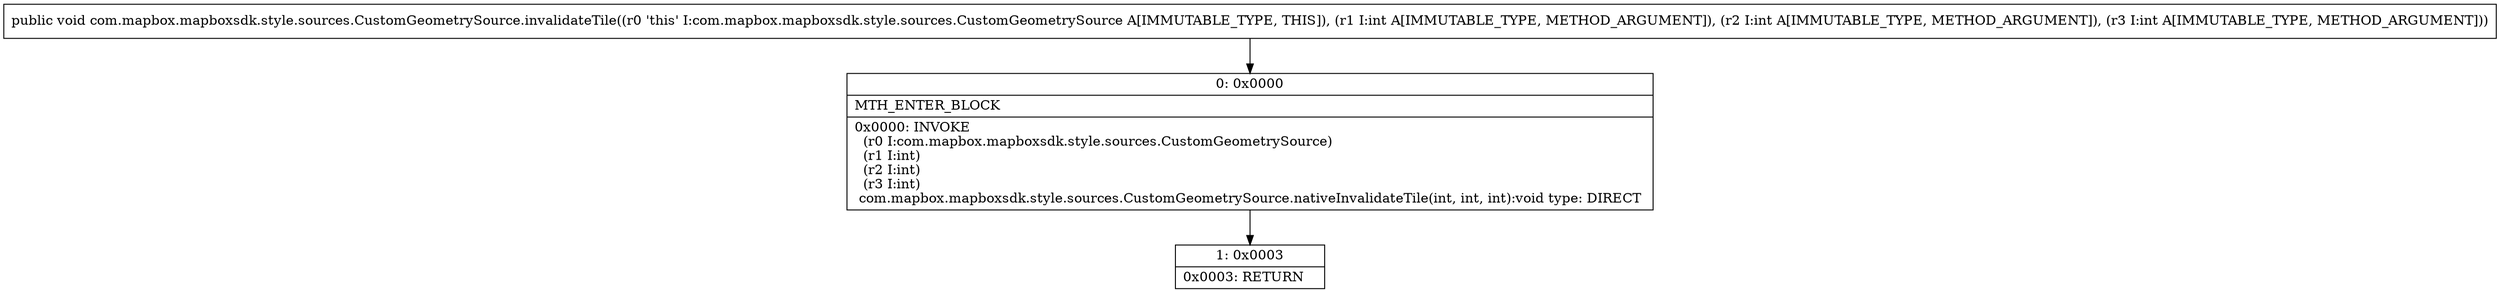 digraph "CFG forcom.mapbox.mapboxsdk.style.sources.CustomGeometrySource.invalidateTile(III)V" {
Node_0 [shape=record,label="{0\:\ 0x0000|MTH_ENTER_BLOCK\l|0x0000: INVOKE  \l  (r0 I:com.mapbox.mapboxsdk.style.sources.CustomGeometrySource)\l  (r1 I:int)\l  (r2 I:int)\l  (r3 I:int)\l com.mapbox.mapboxsdk.style.sources.CustomGeometrySource.nativeInvalidateTile(int, int, int):void type: DIRECT \l}"];
Node_1 [shape=record,label="{1\:\ 0x0003|0x0003: RETURN   \l}"];
MethodNode[shape=record,label="{public void com.mapbox.mapboxsdk.style.sources.CustomGeometrySource.invalidateTile((r0 'this' I:com.mapbox.mapboxsdk.style.sources.CustomGeometrySource A[IMMUTABLE_TYPE, THIS]), (r1 I:int A[IMMUTABLE_TYPE, METHOD_ARGUMENT]), (r2 I:int A[IMMUTABLE_TYPE, METHOD_ARGUMENT]), (r3 I:int A[IMMUTABLE_TYPE, METHOD_ARGUMENT])) }"];
MethodNode -> Node_0;
Node_0 -> Node_1;
}

